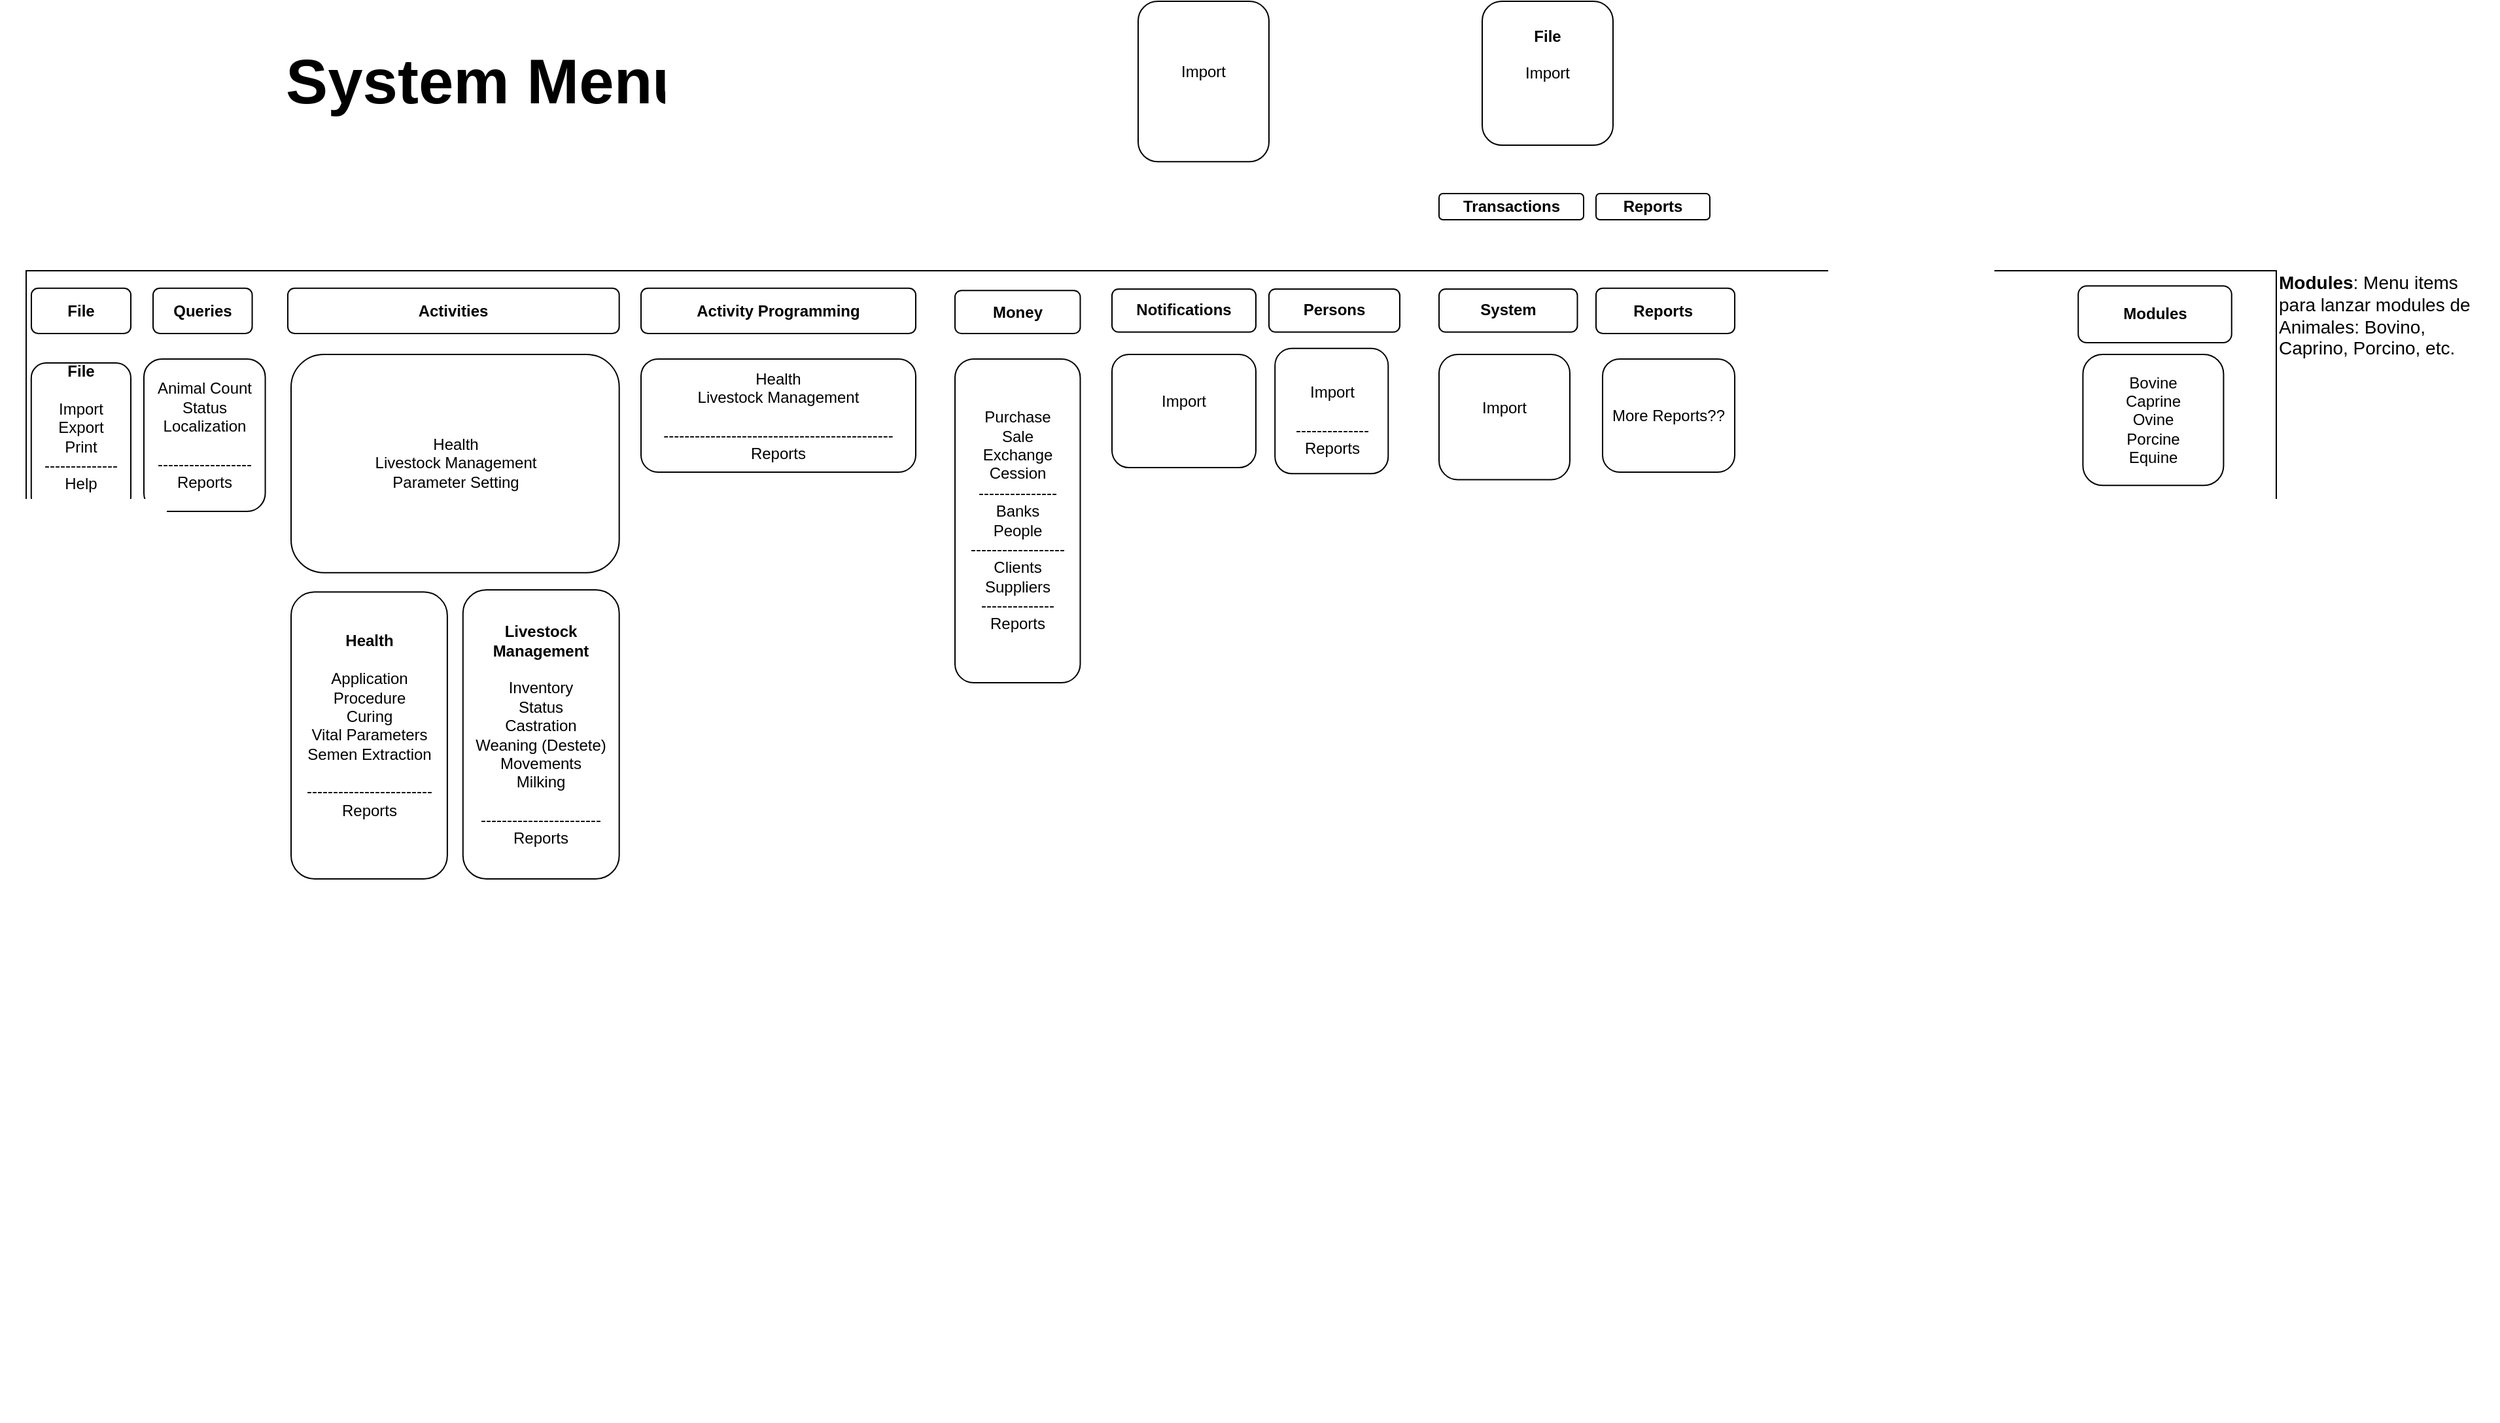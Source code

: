 <mxfile version="21.6.5" type="device">
  <diagram id="fdhjhS6zL77uIq2nBlh7" name="Page-1">
    <mxGraphModel dx="2607" dy="1764" grid="1" gridSize="10" guides="1" tooltips="1" connect="1" arrows="1" fold="1" page="1" pageScale="1" pageWidth="1169" pageHeight="1654" math="0" shadow="0">
      <root>
        <mxCell id="0" />
        <mxCell id="1" parent="0" />
        <mxCell id="6EWm7s-Q4nNU7jjrfgrv-23" value="&lt;font&gt;&lt;font style=&quot;font-size: 48px&quot;&gt;&lt;b&gt;System Menus v4.1.7&lt;/b&gt;&lt;/font&gt;&lt;br&gt;&lt;/font&gt;" style="text;html=1;strokeColor=none;fillColor=none;align=center;verticalAlign=middle;whiteSpace=wrap;rounded=0;" parent="1" vertex="1">
          <mxGeometry x="210" y="61.31" width="560" height="80" as="geometry" />
        </mxCell>
        <mxCell id="R7aCyOPwkrr2rJbTlwmy-32" value="&lt;font face=&quot;helvetica&quot; style=&quot;font-size: 14px&quot;&gt;&lt;b&gt;Modules&lt;/b&gt;: Menu items para lanzar modules de Animales: Bovino, Caprino, Porcino, etc.&lt;/font&gt;" style="text;whiteSpace=wrap;html=1;align=left;" parent="1" vertex="1">
          <mxGeometry x="1770" y="240" width="170" height="90" as="geometry" />
        </mxCell>
        <mxCell id="R7aCyOPwkrr2rJbTlwmy-37" value="&lt;b style=&quot;line-height: 100%&quot;&gt;Transactions&lt;br&gt;&lt;/b&gt;" style="rounded=1;whiteSpace=wrap;html=1;" parent="1" vertex="1">
          <mxGeometry x="1130.0" y="187" width="110.511" height="20" as="geometry" />
        </mxCell>
        <mxCell id="R7aCyOPwkrr2rJbTlwmy-50" value="&lt;b style=&quot;line-height: 100%&quot;&gt;Reports&lt;br&gt;&lt;/b&gt;" style="rounded=1;whiteSpace=wrap;html=1;" parent="1" vertex="1">
          <mxGeometry x="1250" y="187" width="87" height="20" as="geometry" />
        </mxCell>
        <mxCell id="R7aCyOPwkrr2rJbTlwmy-52" value="&lt;div&gt;&lt;b&gt;File&lt;/b&gt;&lt;/div&gt;&lt;div&gt;&lt;b&gt;&lt;br&gt;&lt;/b&gt;&lt;/div&gt;&lt;div&gt;Import&lt;b&gt;&lt;br&gt;&lt;/b&gt;&lt;/div&gt;&lt;div&gt;&lt;br&gt;&lt;/div&gt;&lt;div&gt;&lt;div style=&quot;text-align: left&quot;&gt;&lt;br&gt;&lt;/div&gt;&lt;/div&gt;" style="rounded=1;whiteSpace=wrap;html=1;spacingLeft=0;spacingRight=0;" parent="1" vertex="1">
          <mxGeometry x="1163" y="40" width="100" height="110" as="geometry" />
        </mxCell>
        <mxCell id="R7aCyOPwkrr2rJbTlwmy-60" value="&lt;div&gt;&lt;br&gt;&lt;/div&gt;&lt;div&gt;Import&lt;b&gt;&lt;br&gt;&lt;/b&gt;&lt;/div&gt;&lt;div&gt;&lt;br&gt;&lt;/div&gt;&lt;div&gt;&lt;div style=&quot;text-align: left&quot;&gt;&lt;br&gt;&lt;/div&gt;&lt;/div&gt;" style="rounded=1;whiteSpace=wrap;html=1;spacingLeft=0;spacingRight=0;" parent="1" vertex="1">
          <mxGeometry x="900" y="40" width="100" height="122.615" as="geometry" />
        </mxCell>
        <mxCell id="R7aCyOPwkrr2rJbTlwmy-71" value="&lt;div&gt;&lt;br&gt;&lt;/div&gt;&lt;div&gt;Import&lt;b&gt;&lt;br&gt;&lt;/b&gt;&lt;/div&gt;&lt;div&gt;&lt;br&gt;&lt;/div&gt;&lt;div&gt;&lt;div style=&quot;text-align: left&quot;&gt;&lt;br&gt;&lt;/div&gt;&lt;/div&gt;" style="rounded=1;whiteSpace=wrap;html=1;spacingLeft=0;spacingRight=0;" parent="1" vertex="1">
          <mxGeometry x="770" y="323.46" width="95.75" height="86.54" as="geometry" />
        </mxCell>
        <mxCell id="GPPxOyLHS5sZH9lbrh8y-4" value="Comment" parent="0" />
        <mxCell id="6EWm7s-Q4nNU7jjrfgrv-31" value="" style="group" parent="GPPxOyLHS5sZH9lbrh8y-4" vertex="1" connectable="0">
          <mxGeometry x="30" y="241" width="1720" height="884.93" as="geometry" />
        </mxCell>
        <mxCell id="6EWm7s-Q4nNU7jjrfgrv-28" value="" style="rounded=0;whiteSpace=wrap;html=1;spacingBottom=-5;" parent="6EWm7s-Q4nNU7jjrfgrv-31" vertex="1">
          <mxGeometry x="20" y="5" width="1720" height="809.0" as="geometry" />
        </mxCell>
        <mxCell id="R7aCyOPwkrr2rJbTlwmy-17" value="&lt;b style=&quot;line-height: 100%&quot;&gt;File&lt;br&gt;&lt;/b&gt;" style="rounded=1;whiteSpace=wrap;html=1;" parent="6EWm7s-Q4nNU7jjrfgrv-31" vertex="1">
          <mxGeometry x="23.97" y="18.39" width="76.03" height="34.61" as="geometry" />
        </mxCell>
        <mxCell id="R7aCyOPwkrr2rJbTlwmy-16" value="&lt;b style=&quot;line-height: 100%&quot;&gt;Modules&lt;br&gt;&lt;/b&gt;" style="rounded=1;whiteSpace=wrap;html=1;" parent="6EWm7s-Q4nNU7jjrfgrv-31" vertex="1">
          <mxGeometry x="1588.61" y="16.65" width="117.25" height="43.35" as="geometry" />
        </mxCell>
        <mxCell id="R7aCyOPwkrr2rJbTlwmy-31" value="&lt;b style=&quot;line-height: 100%&quot;&gt;Queries&lt;br&gt;&lt;/b&gt;" style="rounded=1;whiteSpace=wrap;html=1;" parent="6EWm7s-Q4nNU7jjrfgrv-31" vertex="1">
          <mxGeometry x="117.01" y="18.39" width="75.77" height="34.61" as="geometry" />
        </mxCell>
        <mxCell id="R7aCyOPwkrr2rJbTlwmy-30" value="&lt;b style=&quot;line-height: 100%&quot;&gt;Activities&lt;br&gt;&lt;/b&gt;" style="rounded=1;whiteSpace=wrap;html=1;" parent="6EWm7s-Q4nNU7jjrfgrv-31" vertex="1">
          <mxGeometry x="220" y="18.39" width="253.33" height="34.61" as="geometry" />
        </mxCell>
        <mxCell id="R7aCyOPwkrr2rJbTlwmy-29" value="&lt;b style=&quot;line-height: 100%&quot;&gt;Activity Programming&lt;br&gt;&lt;/b&gt;" style="rounded=1;whiteSpace=wrap;html=1;" parent="6EWm7s-Q4nNU7jjrfgrv-31" vertex="1">
          <mxGeometry x="490" y="18.39" width="210" height="34.61" as="geometry" />
        </mxCell>
        <mxCell id="R7aCyOPwkrr2rJbTlwmy-27" value="&lt;b style=&quot;line-height: 100%&quot;&gt;Reports&amp;nbsp;&lt;br&gt;&lt;/b&gt;" style="rounded=1;whiteSpace=wrap;html=1;" parent="6EWm7s-Q4nNU7jjrfgrv-31" vertex="1">
          <mxGeometry x="1220" y="18.39" width="106.04" height="34.61" as="geometry" />
        </mxCell>
        <mxCell id="R7aCyOPwkrr2rJbTlwmy-51" value="&lt;b style=&quot;line-height: 100%&quot;&gt;Money&lt;br&gt;&lt;/b&gt;" style="rounded=1;whiteSpace=wrap;html=1;" parent="6EWm7s-Q4nNU7jjrfgrv-31" vertex="1">
          <mxGeometry x="730" y="20.1" width="95.75" height="32.9" as="geometry" />
        </mxCell>
        <mxCell id="6EWm7s-Q4nNU7jjrfgrv-22" value="&lt;div&gt;&lt;b&gt;File&lt;/b&gt;&lt;/div&gt;&lt;div&gt;&lt;b&gt;&lt;br&gt;&lt;/b&gt;&lt;/div&gt;&lt;div&gt;Import&lt;b&gt;&lt;br&gt;&lt;/b&gt;&lt;/div&gt;&lt;div&gt;Export&lt;/div&gt;&lt;div&gt;Print&lt;/div&gt;&lt;div&gt;--------------&lt;/div&gt;&lt;div&gt;Help&lt;/div&gt;&lt;div&gt;&lt;div style=&quot;text-align: left&quot;&gt;&lt;br&gt;&lt;/div&gt;&lt;/div&gt;" style="rounded=1;whiteSpace=wrap;html=1;spacingLeft=0;spacingRight=0;" parent="6EWm7s-Q4nNU7jjrfgrv-31" vertex="1">
          <mxGeometry x="23.89" y="75.54" width="76.11" height="113.46" as="geometry" />
        </mxCell>
        <mxCell id="R7aCyOPwkrr2rJbTlwmy-58" value="&lt;div&gt;Animal Count&lt;/div&gt;&lt;div&gt;Status&lt;/div&gt;&lt;div&gt;Localization&lt;/div&gt;&lt;div&gt;&lt;br&gt;&lt;/div&gt;&lt;div&gt;------------------&lt;/div&gt;&lt;div&gt;Reports&lt;/div&gt;" style="rounded=1;whiteSpace=wrap;html=1;spacingLeft=0;spacingRight=0;" parent="6EWm7s-Q4nNU7jjrfgrv-31" vertex="1">
          <mxGeometry x="110" y="72.46" width="92.78" height="116.54" as="geometry" />
        </mxCell>
        <mxCell id="R7aCyOPwkrr2rJbTlwmy-57" value="&lt;div&gt;&lt;b&gt;Health&lt;/b&gt;&lt;/div&gt;&lt;div&gt;&lt;br&gt;&lt;/div&gt;&lt;div&gt;Application&lt;/div&gt;&lt;div&gt;Procedure&lt;/div&gt;&lt;div&gt;Curing&lt;br&gt;&lt;/div&gt;&lt;div&gt;Vital Parameters&lt;/div&gt;&lt;div&gt;Semen Extraction&lt;/div&gt;&lt;div&gt;&lt;br&gt;&lt;/div&gt;&lt;div&gt;------------------------&lt;/div&gt;&lt;div&gt;Reports&lt;/div&gt;&lt;div&gt;&lt;br&gt;&lt;/div&gt;" style="rounded=1;whiteSpace=wrap;html=1;spacingLeft=0;spacingRight=0;" parent="6EWm7s-Q4nNU7jjrfgrv-31" vertex="1">
          <mxGeometry x="222.5" y="250.67" width="119.44" height="219.33" as="geometry" />
        </mxCell>
        <mxCell id="R7aCyOPwkrr2rJbTlwmy-56" value="&lt;div&gt;Health&lt;/div&gt;&lt;div&gt;Livestock Management&lt;/div&gt;&lt;div&gt;&lt;br&gt;&lt;/div&gt;&lt;div&gt;--------------------------------------------&lt;/div&gt;&lt;div&gt;Reports&lt;/div&gt;" style="rounded=1;whiteSpace=wrap;html=1;spacingLeft=0;spacingRight=0;" parent="6EWm7s-Q4nNU7jjrfgrv-31" vertex="1">
          <mxGeometry x="490" y="72.45" width="210" height="86.55" as="geometry" />
        </mxCell>
        <mxCell id="R7aCyOPwkrr2rJbTlwmy-54" value="&lt;div&gt;More Reports??&lt;/div&gt;" style="rounded=1;whiteSpace=wrap;html=1;spacingLeft=0;spacingRight=0;" parent="6EWm7s-Q4nNU7jjrfgrv-31" vertex="1">
          <mxGeometry x="1225.01" y="72.46" width="101.03" height="86.54" as="geometry" />
        </mxCell>
        <mxCell id="R7aCyOPwkrr2rJbTlwmy-53" value="&lt;div&gt;Purchase&lt;/div&gt;&lt;div&gt;Sale&lt;/div&gt;&lt;div&gt;Exchange&lt;/div&gt;&lt;div&gt;Cession&lt;/div&gt;&lt;div&gt;---------------&lt;/div&gt;&lt;div&gt;Banks&lt;/div&gt;&lt;div&gt;People&lt;/div&gt;&lt;div&gt;------------------&lt;/div&gt;&lt;div&gt;Clients&lt;/div&gt;&lt;div&gt;Suppliers&lt;/div&gt;&lt;div&gt;--------------&lt;/div&gt;&lt;div&gt;Reports&lt;/div&gt;" style="rounded=1;whiteSpace=wrap;html=1;spacingLeft=0;spacingRight=0;" parent="6EWm7s-Q4nNU7jjrfgrv-31" vertex="1">
          <mxGeometry x="730" y="72.46" width="95.75" height="247.54" as="geometry" />
        </mxCell>
        <mxCell id="R7aCyOPwkrr2rJbTlwmy-59" value="&lt;div&gt;Health&lt;/div&gt;&lt;div&gt;&lt;span&gt;Livestock Management&lt;/span&gt;&lt;br&gt;&lt;/div&gt;&lt;div&gt;Parameter Setting&lt;/div&gt;" style="rounded=1;whiteSpace=wrap;html=1;spacingLeft=0;spacingRight=0;" parent="6EWm7s-Q4nNU7jjrfgrv-31" vertex="1">
          <mxGeometry x="222.5" y="69.0" width="250.833" height="166.83" as="geometry" />
        </mxCell>
        <mxCell id="R7aCyOPwkrr2rJbTlwmy-61" value="&lt;div&gt;Bovine&lt;/div&gt;&lt;div&gt;Caprine&lt;/div&gt;&lt;div&gt;Ovine&lt;/div&gt;&lt;div&gt;Porcine&lt;/div&gt;&lt;div&gt;Equine&lt;/div&gt;" style="rounded=1;whiteSpace=wrap;html=1;spacingLeft=0;spacingRight=0;" parent="6EWm7s-Q4nNU7jjrfgrv-31" vertex="1">
          <mxGeometry x="1592.194" y="69" width="107.5" height="100.17" as="geometry" />
        </mxCell>
        <mxCell id="R7aCyOPwkrr2rJbTlwmy-63" value="&lt;div&gt;&lt;b&gt;Livestock Management&lt;/b&gt;&lt;/div&gt;&lt;div&gt;&lt;b&gt;&lt;br&gt;&lt;/b&gt;&lt;/div&gt;&lt;div&gt;Inventory&lt;/div&gt;&lt;div&gt;Status&lt;/div&gt;&lt;div&gt;Castration&lt;/div&gt;&lt;div&gt;Weaning (Destete)&lt;/div&gt;&lt;div&gt;Movements&lt;/div&gt;&lt;div&gt;Milking&lt;/div&gt;&lt;div&gt;&lt;br&gt;&lt;/div&gt;&lt;div&gt;-----------------------&lt;/div&gt;&lt;div&gt;Reports&lt;/div&gt;" style="rounded=1;whiteSpace=wrap;html=1;spacingLeft=0;spacingRight=0;" parent="6EWm7s-Q4nNU7jjrfgrv-31" vertex="1">
          <mxGeometry x="353.889" y="249.0" width="119.444" height="221.0" as="geometry" />
        </mxCell>
        <mxCell id="R7aCyOPwkrr2rJbTlwmy-68" value="&lt;b style=&quot;line-height: 100%&quot;&gt;Notifications&lt;br&gt;&lt;/b&gt;" style="rounded=1;whiteSpace=wrap;html=1;" parent="6EWm7s-Q4nNU7jjrfgrv-31" vertex="1">
          <mxGeometry x="850" y="19" width="110" height="32.9" as="geometry" />
        </mxCell>
        <mxCell id="R7aCyOPwkrr2rJbTlwmy-69" value="&lt;b style=&quot;line-height: 100%&quot;&gt;Persons&lt;br&gt;&lt;/b&gt;" style="rounded=1;whiteSpace=wrap;html=1;" parent="6EWm7s-Q4nNU7jjrfgrv-31" vertex="1">
          <mxGeometry x="970" y="19" width="100" height="32.9" as="geometry" />
        </mxCell>
        <mxCell id="R7aCyOPwkrr2rJbTlwmy-72" value="&lt;div&gt;&lt;br&gt;&lt;/div&gt;&lt;div&gt;Import&lt;b&gt;&lt;br&gt;&lt;/b&gt;&lt;/div&gt;&lt;div&gt;&lt;br&gt;&lt;/div&gt;&lt;div&gt;&lt;div style=&quot;text-align: left&quot;&gt;&lt;br&gt;&lt;/div&gt;&lt;/div&gt;" style="rounded=1;whiteSpace=wrap;html=1;spacingLeft=0;spacingRight=0;direction=west;" parent="6EWm7s-Q4nNU7jjrfgrv-31" vertex="1">
          <mxGeometry x="850" y="69" width="110" height="86.54" as="geometry" />
        </mxCell>
        <mxCell id="R7aCyOPwkrr2rJbTlwmy-70" value="&lt;div&gt;&lt;br&gt;&lt;/div&gt;&lt;div&gt;Import&lt;b&gt;&lt;br&gt;&lt;/b&gt;&lt;/div&gt;&lt;div&gt;&lt;br&gt;&lt;/div&gt;&lt;div&gt;&lt;div style=&quot;text-align: left&quot;&gt;--------------&lt;/div&gt;&lt;/div&gt;&lt;div&gt;Reports&lt;/div&gt;" style="rounded=1;whiteSpace=wrap;html=1;spacingLeft=0;spacingRight=0;direction=south;" parent="6EWm7s-Q4nNU7jjrfgrv-31" vertex="1">
          <mxGeometry x="974.605" y="64.395" width="86.54" height="95.75" as="geometry" />
        </mxCell>
        <mxCell id="R7aCyOPwkrr2rJbTlwmy-67" value="&lt;b style=&quot;line-height: 100%&quot;&gt;System&lt;br&gt;&lt;/b&gt;" style="rounded=1;whiteSpace=wrap;html=1;" parent="6EWm7s-Q4nNU7jjrfgrv-31" vertex="1">
          <mxGeometry x="1100" y="19" width="105.75" height="32.9" as="geometry" />
        </mxCell>
        <mxCell id="R7aCyOPwkrr2rJbTlwmy-74" value="&lt;div&gt;&lt;br&gt;&lt;/div&gt;&lt;div&gt;Import&lt;b&gt;&lt;br&gt;&lt;/b&gt;&lt;/div&gt;&lt;div&gt;&lt;br&gt;&lt;/div&gt;&lt;div&gt;&lt;div style=&quot;text-align: left&quot;&gt;&lt;br&gt;&lt;/div&gt;&lt;/div&gt;" style="rounded=1;whiteSpace=wrap;html=1;spacingLeft=0;spacingRight=0;direction=south;" parent="6EWm7s-Q4nNU7jjrfgrv-31" vertex="1">
          <mxGeometry x="1100" y="69" width="100" height="95.75" as="geometry" />
        </mxCell>
      </root>
    </mxGraphModel>
  </diagram>
</mxfile>
